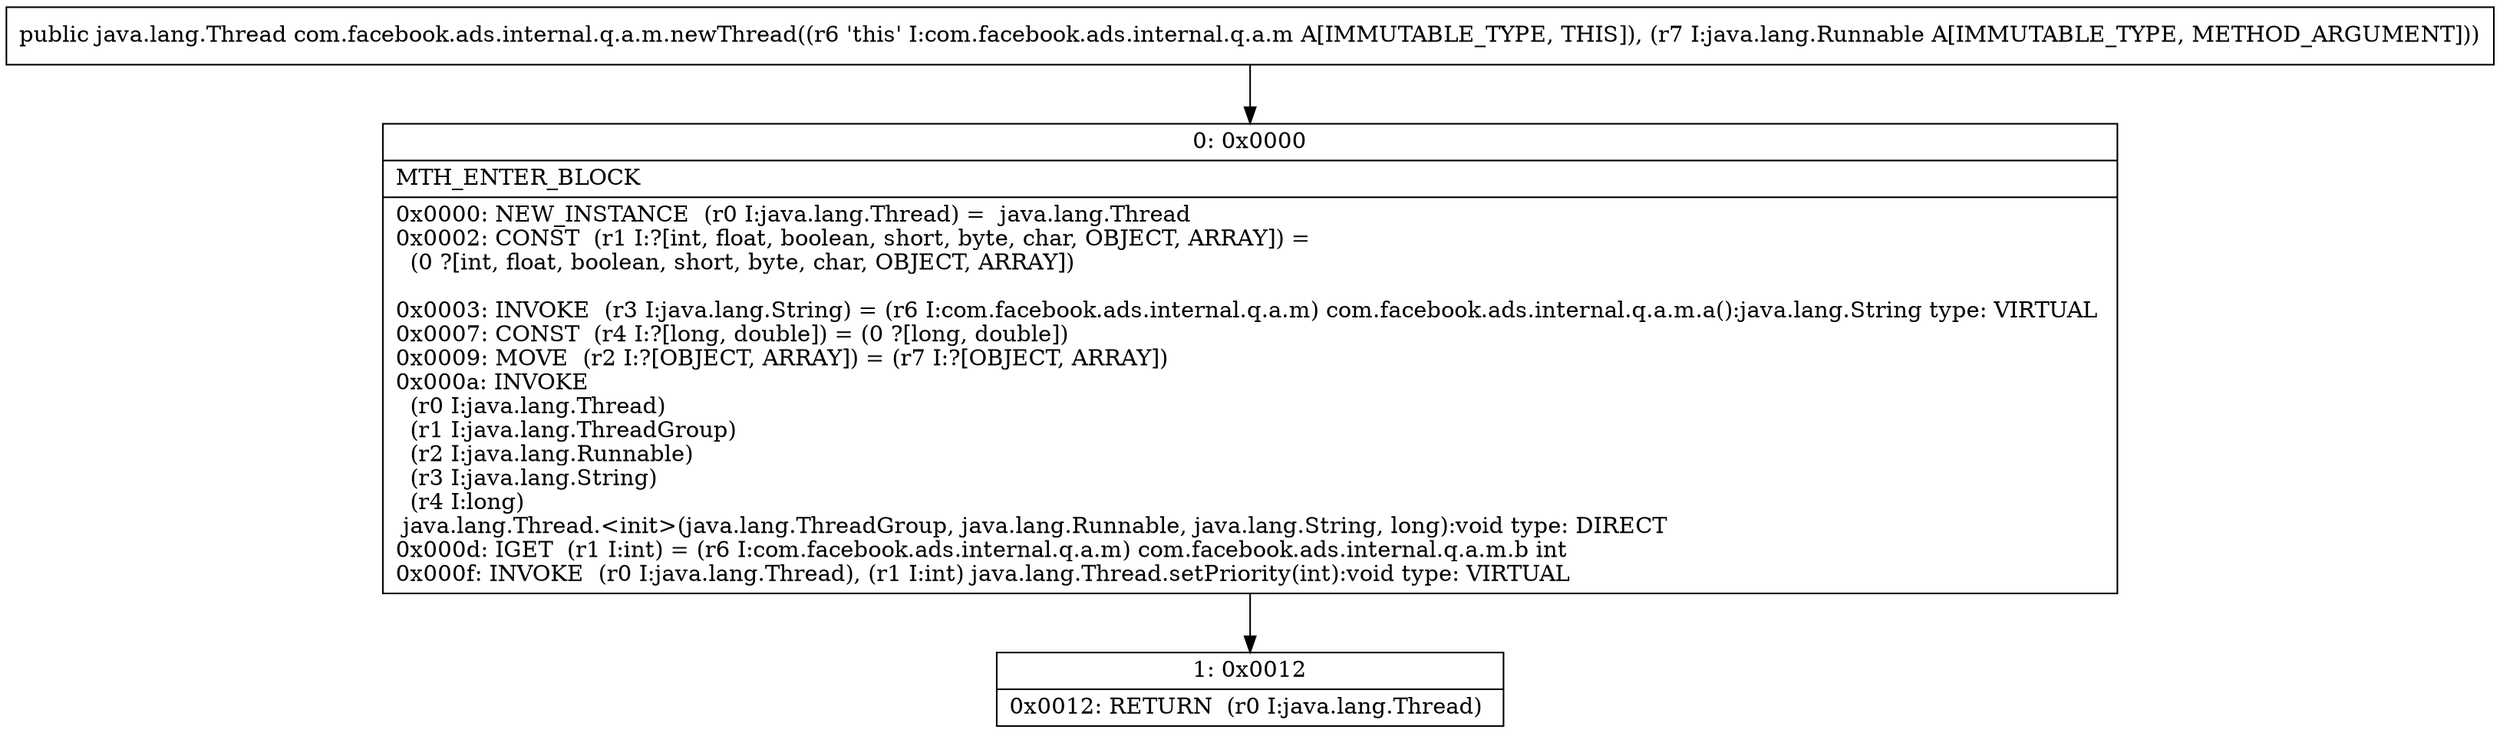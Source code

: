 digraph "CFG forcom.facebook.ads.internal.q.a.m.newThread(Ljava\/lang\/Runnable;)Ljava\/lang\/Thread;" {
Node_0 [shape=record,label="{0\:\ 0x0000|MTH_ENTER_BLOCK\l|0x0000: NEW_INSTANCE  (r0 I:java.lang.Thread) =  java.lang.Thread \l0x0002: CONST  (r1 I:?[int, float, boolean, short, byte, char, OBJECT, ARRAY]) = \l  (0 ?[int, float, boolean, short, byte, char, OBJECT, ARRAY])\l \l0x0003: INVOKE  (r3 I:java.lang.String) = (r6 I:com.facebook.ads.internal.q.a.m) com.facebook.ads.internal.q.a.m.a():java.lang.String type: VIRTUAL \l0x0007: CONST  (r4 I:?[long, double]) = (0 ?[long, double]) \l0x0009: MOVE  (r2 I:?[OBJECT, ARRAY]) = (r7 I:?[OBJECT, ARRAY]) \l0x000a: INVOKE  \l  (r0 I:java.lang.Thread)\l  (r1 I:java.lang.ThreadGroup)\l  (r2 I:java.lang.Runnable)\l  (r3 I:java.lang.String)\l  (r4 I:long)\l java.lang.Thread.\<init\>(java.lang.ThreadGroup, java.lang.Runnable, java.lang.String, long):void type: DIRECT \l0x000d: IGET  (r1 I:int) = (r6 I:com.facebook.ads.internal.q.a.m) com.facebook.ads.internal.q.a.m.b int \l0x000f: INVOKE  (r0 I:java.lang.Thread), (r1 I:int) java.lang.Thread.setPriority(int):void type: VIRTUAL \l}"];
Node_1 [shape=record,label="{1\:\ 0x0012|0x0012: RETURN  (r0 I:java.lang.Thread) \l}"];
MethodNode[shape=record,label="{public java.lang.Thread com.facebook.ads.internal.q.a.m.newThread((r6 'this' I:com.facebook.ads.internal.q.a.m A[IMMUTABLE_TYPE, THIS]), (r7 I:java.lang.Runnable A[IMMUTABLE_TYPE, METHOD_ARGUMENT])) }"];
MethodNode -> Node_0;
Node_0 -> Node_1;
}

